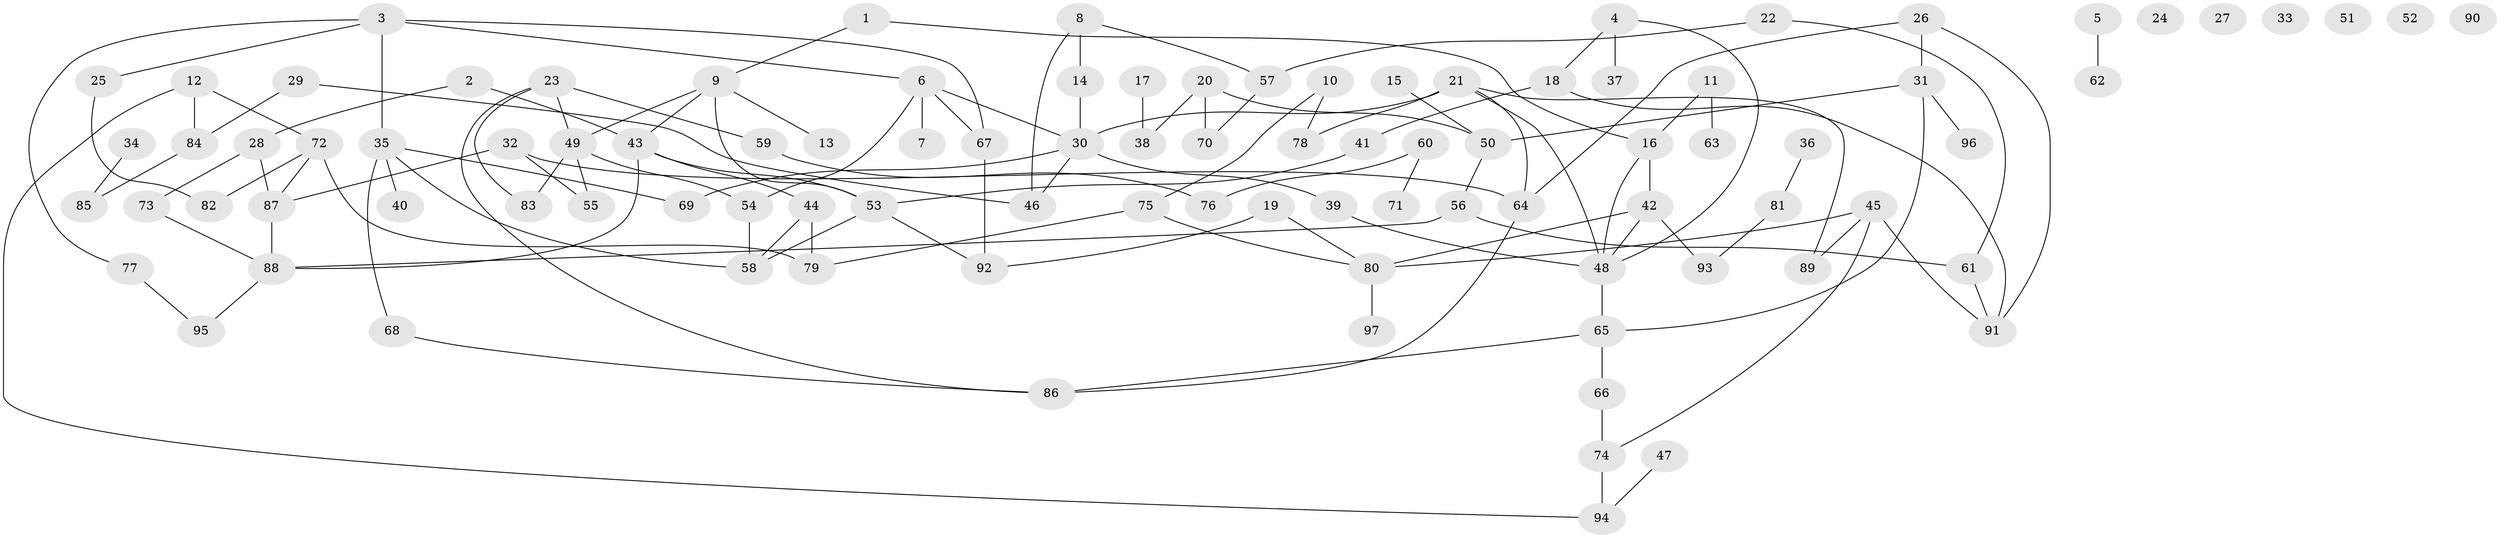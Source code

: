 // coarse degree distribution, {2: 0.16129032258064516, 5: 0.16129032258064516, 0: 0.11290322580645161, 9: 0.016129032258064516, 1: 0.16129032258064516, 3: 0.24193548387096775, 4: 0.0967741935483871, 7: 0.03225806451612903, 6: 0.016129032258064516}
// Generated by graph-tools (version 1.1) at 2025/41/03/06/25 10:41:23]
// undirected, 97 vertices, 126 edges
graph export_dot {
graph [start="1"]
  node [color=gray90,style=filled];
  1;
  2;
  3;
  4;
  5;
  6;
  7;
  8;
  9;
  10;
  11;
  12;
  13;
  14;
  15;
  16;
  17;
  18;
  19;
  20;
  21;
  22;
  23;
  24;
  25;
  26;
  27;
  28;
  29;
  30;
  31;
  32;
  33;
  34;
  35;
  36;
  37;
  38;
  39;
  40;
  41;
  42;
  43;
  44;
  45;
  46;
  47;
  48;
  49;
  50;
  51;
  52;
  53;
  54;
  55;
  56;
  57;
  58;
  59;
  60;
  61;
  62;
  63;
  64;
  65;
  66;
  67;
  68;
  69;
  70;
  71;
  72;
  73;
  74;
  75;
  76;
  77;
  78;
  79;
  80;
  81;
  82;
  83;
  84;
  85;
  86;
  87;
  88;
  89;
  90;
  91;
  92;
  93;
  94;
  95;
  96;
  97;
  1 -- 9;
  1 -- 16;
  2 -- 28;
  2 -- 43;
  3 -- 6;
  3 -- 25;
  3 -- 35;
  3 -- 67;
  3 -- 77;
  4 -- 18;
  4 -- 37;
  4 -- 48;
  5 -- 62;
  6 -- 7;
  6 -- 30;
  6 -- 54;
  6 -- 67;
  8 -- 14;
  8 -- 46;
  8 -- 57;
  9 -- 13;
  9 -- 43;
  9 -- 49;
  9 -- 53;
  10 -- 75;
  10 -- 78;
  11 -- 16;
  11 -- 63;
  12 -- 72;
  12 -- 84;
  12 -- 94;
  14 -- 30;
  15 -- 50;
  16 -- 42;
  16 -- 48;
  17 -- 38;
  18 -- 41;
  18 -- 91;
  19 -- 80;
  19 -- 92;
  20 -- 38;
  20 -- 50;
  20 -- 70;
  21 -- 30;
  21 -- 48;
  21 -- 64;
  21 -- 78;
  21 -- 89;
  22 -- 57;
  22 -- 61;
  23 -- 49;
  23 -- 59;
  23 -- 83;
  23 -- 86;
  25 -- 82;
  26 -- 31;
  26 -- 64;
  26 -- 91;
  28 -- 73;
  28 -- 87;
  29 -- 46;
  29 -- 84;
  30 -- 39;
  30 -- 46;
  30 -- 69;
  31 -- 50;
  31 -- 65;
  31 -- 96;
  32 -- 55;
  32 -- 64;
  32 -- 87;
  34 -- 85;
  35 -- 40;
  35 -- 58;
  35 -- 68;
  35 -- 69;
  36 -- 81;
  39 -- 48;
  41 -- 53;
  42 -- 48;
  42 -- 80;
  42 -- 93;
  43 -- 44;
  43 -- 53;
  43 -- 88;
  44 -- 58;
  44 -- 79;
  45 -- 74;
  45 -- 80;
  45 -- 89;
  45 -- 91;
  47 -- 94;
  48 -- 65;
  49 -- 54;
  49 -- 55;
  49 -- 83;
  50 -- 56;
  53 -- 58;
  53 -- 92;
  54 -- 58;
  56 -- 61;
  56 -- 88;
  57 -- 70;
  59 -- 76;
  60 -- 71;
  60 -- 76;
  61 -- 91;
  64 -- 86;
  65 -- 66;
  65 -- 86;
  66 -- 74;
  67 -- 92;
  68 -- 86;
  72 -- 79;
  72 -- 82;
  72 -- 87;
  73 -- 88;
  74 -- 94;
  75 -- 79;
  75 -- 80;
  77 -- 95;
  80 -- 97;
  81 -- 93;
  84 -- 85;
  87 -- 88;
  88 -- 95;
}
